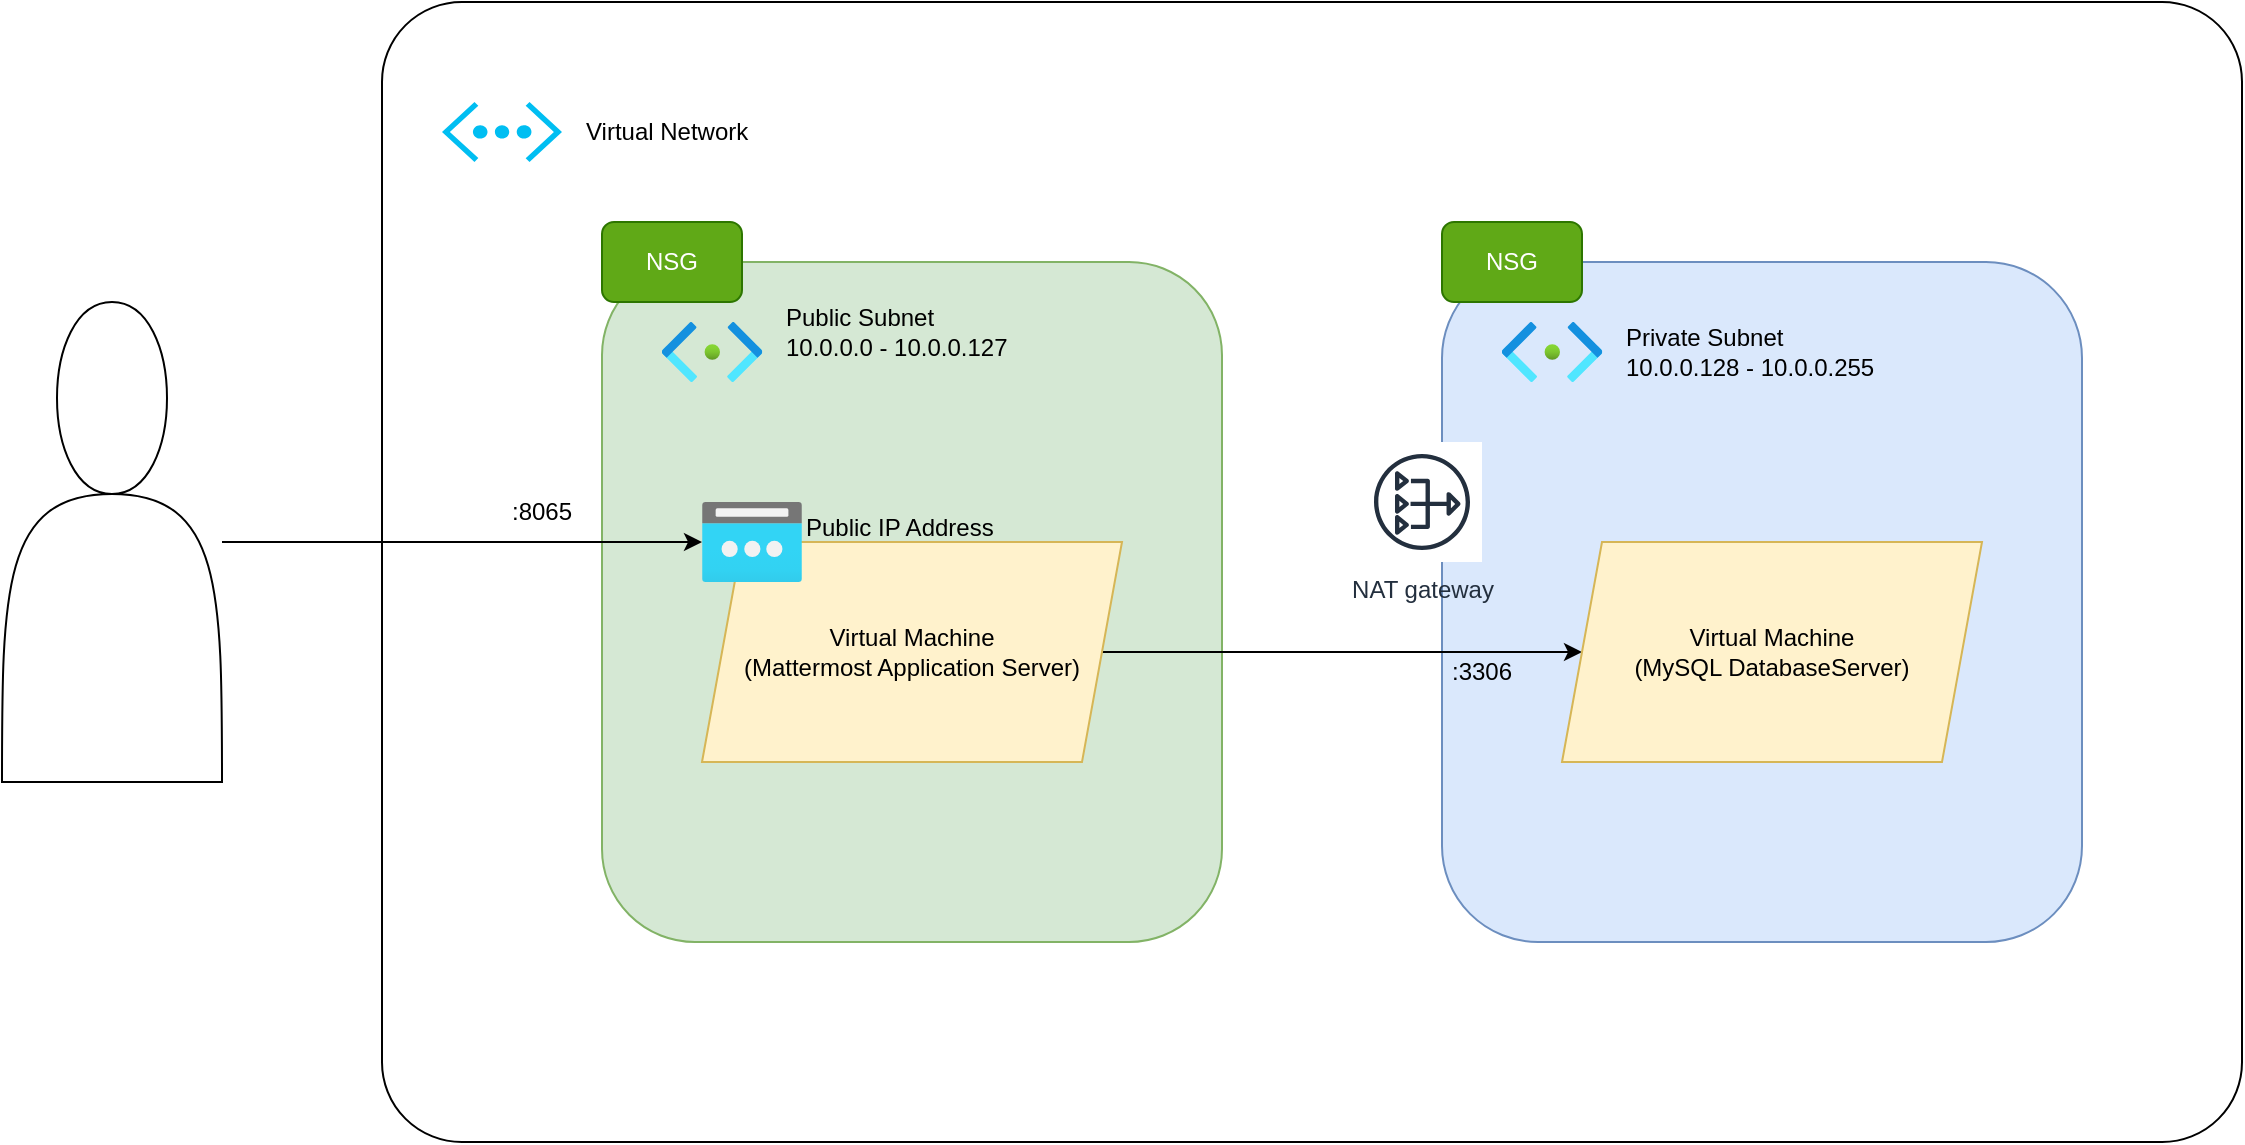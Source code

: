 <mxfile version="26.2.12">
  <diagram name="Page-1" id="FgVe_lwdEr8WEldymb8Y">
    <mxGraphModel dx="2959" dy="987" grid="1" gridSize="10" guides="1" tooltips="1" connect="1" arrows="1" fold="1" page="1" pageScale="1" pageWidth="1600" pageHeight="1200" math="0" shadow="0">
      <root>
        <mxCell id="0" />
        <mxCell id="1" parent="0" />
        <mxCell id="rFaXixH81TGhSfxiYi5m-1" value="" style="rounded=1;whiteSpace=wrap;html=1;arcSize=7;" vertex="1" parent="1">
          <mxGeometry x="-220" y="50" width="930" height="570" as="geometry" />
        </mxCell>
        <mxCell id="rFaXixH81TGhSfxiYi5m-2" value="" style="rounded=1;whiteSpace=wrap;html=1;fillColor=#d5e8d4;strokeColor=#82b366;" vertex="1" parent="1">
          <mxGeometry x="-110" y="180" width="310" height="340" as="geometry" />
        </mxCell>
        <mxCell id="rFaXixH81TGhSfxiYi5m-3" value="" style="rounded=1;whiteSpace=wrap;html=1;fillColor=#dae8fc;strokeColor=#6c8ebf;" vertex="1" parent="1">
          <mxGeometry x="310" y="180" width="320" height="340" as="geometry" />
        </mxCell>
        <mxCell id="rFaXixH81TGhSfxiYi5m-4" value="" style="image;aspect=fixed;html=1;points=[];align=center;fontSize=12;image=img/lib/azure2/networking/Subnet.svg;" vertex="1" parent="1">
          <mxGeometry x="-80" y="210" width="50.1" height="30" as="geometry" />
        </mxCell>
        <mxCell id="rFaXixH81TGhSfxiYi5m-6" value="" style="image;aspect=fixed;html=1;points=[];align=center;fontSize=12;image=img/lib/azure2/networking/Subnet.svg;" vertex="1" parent="1">
          <mxGeometry x="340" y="210" width="50.1" height="30" as="geometry" />
        </mxCell>
        <mxCell id="rFaXixH81TGhSfxiYi5m-7" value="" style="verticalLabelPosition=bottom;html=1;verticalAlign=top;align=center;strokeColor=none;fillColor=#00BEF2;shape=mxgraph.azure.virtual_network;pointerEvents=1;" vertex="1" parent="1">
          <mxGeometry x="-190" y="100" width="60" height="30" as="geometry" />
        </mxCell>
        <mxCell id="rFaXixH81TGhSfxiYi5m-24" style="edgeStyle=orthogonalEdgeStyle;rounded=0;orthogonalLoop=1;jettySize=auto;html=1;" edge="1" parent="1" source="rFaXixH81TGhSfxiYi5m-8" target="rFaXixH81TGhSfxiYi5m-9">
          <mxGeometry relative="1" as="geometry" />
        </mxCell>
        <mxCell id="rFaXixH81TGhSfxiYi5m-8" value="&lt;div&gt;Virtual Machine&lt;/div&gt;&lt;div&gt;(Mattermost Application Server)&lt;/div&gt;" style="shape=parallelogram;perimeter=parallelogramPerimeter;whiteSpace=wrap;html=1;fixedSize=1;fillColor=#fff2cc;strokeColor=#d6b656;" vertex="1" parent="1">
          <mxGeometry x="-60" y="320" width="210" height="110" as="geometry" />
        </mxCell>
        <mxCell id="rFaXixH81TGhSfxiYi5m-9" value="&lt;div&gt;Virtual Machine&lt;/div&gt;&lt;div&gt;(MySQL DatabaseServer)&lt;/div&gt;" style="shape=parallelogram;perimeter=parallelogramPerimeter;whiteSpace=wrap;html=1;fixedSize=1;fillColor=#fff2cc;strokeColor=#d6b656;" vertex="1" parent="1">
          <mxGeometry x="370" y="320" width="210" height="110" as="geometry" />
        </mxCell>
        <mxCell id="rFaXixH81TGhSfxiYi5m-10" value="NSG" style="rounded=1;whiteSpace=wrap;html=1;fillColor=#60a917;fontColor=#ffffff;strokeColor=#2D7600;" vertex="1" parent="1">
          <mxGeometry x="-110" y="160" width="70" height="40" as="geometry" />
        </mxCell>
        <mxCell id="rFaXixH81TGhSfxiYi5m-13" value="NSG" style="rounded=1;whiteSpace=wrap;html=1;fillColor=#60a917;fontColor=#ffffff;strokeColor=#2D7600;" vertex="1" parent="1">
          <mxGeometry x="310" y="160" width="70" height="40" as="geometry" />
        </mxCell>
        <mxCell id="rFaXixH81TGhSfxiYi5m-15" value="&lt;div align=&quot;left&quot;&gt;Private Subnet&lt;/div&gt;&lt;div align=&quot;left&quot;&gt;10.0.0.128 - 10.0.0.255&lt;/div&gt;" style="text;html=1;align=left;verticalAlign=middle;whiteSpace=wrap;rounded=0;" vertex="1" parent="1">
          <mxGeometry x="400" y="210" width="210" height="30" as="geometry" />
        </mxCell>
        <mxCell id="rFaXixH81TGhSfxiYi5m-16" value="&lt;div align=&quot;left&quot;&gt;Public Subnet&lt;/div&gt;&lt;div align=&quot;left&quot;&gt;10.0.0.0 - 10.0.0.127&lt;/div&gt;" style="text;html=1;align=left;verticalAlign=middle;whiteSpace=wrap;rounded=0;" vertex="1" parent="1">
          <mxGeometry x="-20" y="200" width="210" height="30" as="geometry" />
        </mxCell>
        <mxCell id="rFaXixH81TGhSfxiYi5m-18" value="NAT gateway" style="sketch=0;outlineConnect=0;fontColor=#232F3E;gradientColor=none;strokeColor=#232F3E;fillColor=#ffffff;dashed=0;verticalLabelPosition=bottom;verticalAlign=top;align=center;html=1;fontSize=12;fontStyle=0;aspect=fixed;shape=mxgraph.aws4.resourceIcon;resIcon=mxgraph.aws4.nat_gateway;" vertex="1" parent="1">
          <mxGeometry x="270" y="270" width="60" height="60" as="geometry" />
        </mxCell>
        <mxCell id="rFaXixH81TGhSfxiYi5m-19" value="" style="image;aspect=fixed;html=1;points=[];align=center;fontSize=12;image=img/lib/azure2/networking/Public_IP_Addresses.svg;" vertex="1" parent="1">
          <mxGeometry x="-60" y="300" width="50" height="40" as="geometry" />
        </mxCell>
        <mxCell id="rFaXixH81TGhSfxiYi5m-20" value="&lt;div align=&quot;left&quot;&gt;Public IP Address&lt;/div&gt;&lt;div align=&quot;left&quot;&gt;&lt;br&gt;&lt;/div&gt;" style="text;html=1;align=left;verticalAlign=middle;whiteSpace=wrap;rounded=0;" vertex="1" parent="1">
          <mxGeometry x="-10" y="305" width="210" height="30" as="geometry" />
        </mxCell>
        <mxCell id="rFaXixH81TGhSfxiYi5m-22" style="edgeStyle=orthogonalEdgeStyle;rounded=0;orthogonalLoop=1;jettySize=auto;html=1;" edge="1" parent="1" source="rFaXixH81TGhSfxiYi5m-21" target="rFaXixH81TGhSfxiYi5m-19">
          <mxGeometry relative="1" as="geometry" />
        </mxCell>
        <mxCell id="rFaXixH81TGhSfxiYi5m-21" value="" style="shape=actor;whiteSpace=wrap;html=1;" vertex="1" parent="1">
          <mxGeometry x="-410" y="200" width="110" height="240" as="geometry" />
        </mxCell>
        <mxCell id="rFaXixH81TGhSfxiYi5m-23" value="Virtual Network" style="text;html=1;align=left;verticalAlign=middle;whiteSpace=wrap;rounded=0;" vertex="1" parent="1">
          <mxGeometry x="-120" y="100" width="210" height="30" as="geometry" />
        </mxCell>
        <mxCell id="rFaXixH81TGhSfxiYi5m-25" value=":8065" style="text;html=1;align=center;verticalAlign=middle;whiteSpace=wrap;rounded=0;" vertex="1" parent="1">
          <mxGeometry x="-170" y="290" width="60" height="30" as="geometry" />
        </mxCell>
        <mxCell id="rFaXixH81TGhSfxiYi5m-26" value=":3306" style="text;html=1;align=center;verticalAlign=middle;whiteSpace=wrap;rounded=0;" vertex="1" parent="1">
          <mxGeometry x="300" y="370" width="60" height="30" as="geometry" />
        </mxCell>
      </root>
    </mxGraphModel>
  </diagram>
</mxfile>
